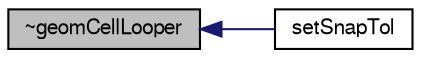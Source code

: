 digraph "~geomCellLooper"
{
  bgcolor="transparent";
  edge [fontname="FreeSans",fontsize="10",labelfontname="FreeSans",labelfontsize="10"];
  node [fontname="FreeSans",fontsize="10",shape=record];
  rankdir="LR";
  Node5 [label="~geomCellLooper",height=0.2,width=0.4,color="black", fillcolor="grey75", style="filled", fontcolor="black"];
  Node5 -> Node6 [dir="back",color="midnightblue",fontsize="10",style="solid",fontname="FreeSans"];
  Node6 [label="setSnapTol",height=0.2,width=0.4,color="black",URL="$a21474.html#a40d86cd70822d0e848b72b9bd9bdbae0"];
}
